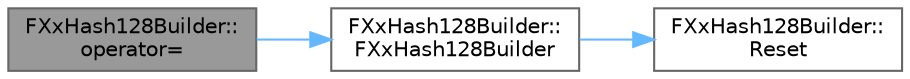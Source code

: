 digraph "FXxHash128Builder::operator="
{
 // INTERACTIVE_SVG=YES
 // LATEX_PDF_SIZE
  bgcolor="transparent";
  edge [fontname=Helvetica,fontsize=10,labelfontname=Helvetica,labelfontsize=10];
  node [fontname=Helvetica,fontsize=10,shape=box,height=0.2,width=0.4];
  rankdir="LR";
  Node1 [id="Node000001",label="FXxHash128Builder::\loperator=",height=0.2,width=0.4,color="gray40", fillcolor="grey60", style="filled", fontcolor="black",tooltip=" "];
  Node1 -> Node2 [id="edge1_Node000001_Node000002",color="steelblue1",style="solid",tooltip=" "];
  Node2 [id="Node000002",label="FXxHash128Builder::\lFXxHash128Builder",height=0.2,width=0.4,color="grey40", fillcolor="white", style="filled",URL="$d4/d2d/classFXxHash128Builder.html#aa143f2cf04ce426c15655fb8752583d5",tooltip=" "];
  Node2 -> Node3 [id="edge2_Node000002_Node000003",color="steelblue1",style="solid",tooltip=" "];
  Node3 [id="Node000003",label="FXxHash128Builder::\lReset",height=0.2,width=0.4,color="grey40", fillcolor="white", style="filled",URL="$d4/d2d/classFXxHash128Builder.html#a840177ecbbf707729a4cf3fc81fcb7be",tooltip=" "];
}
